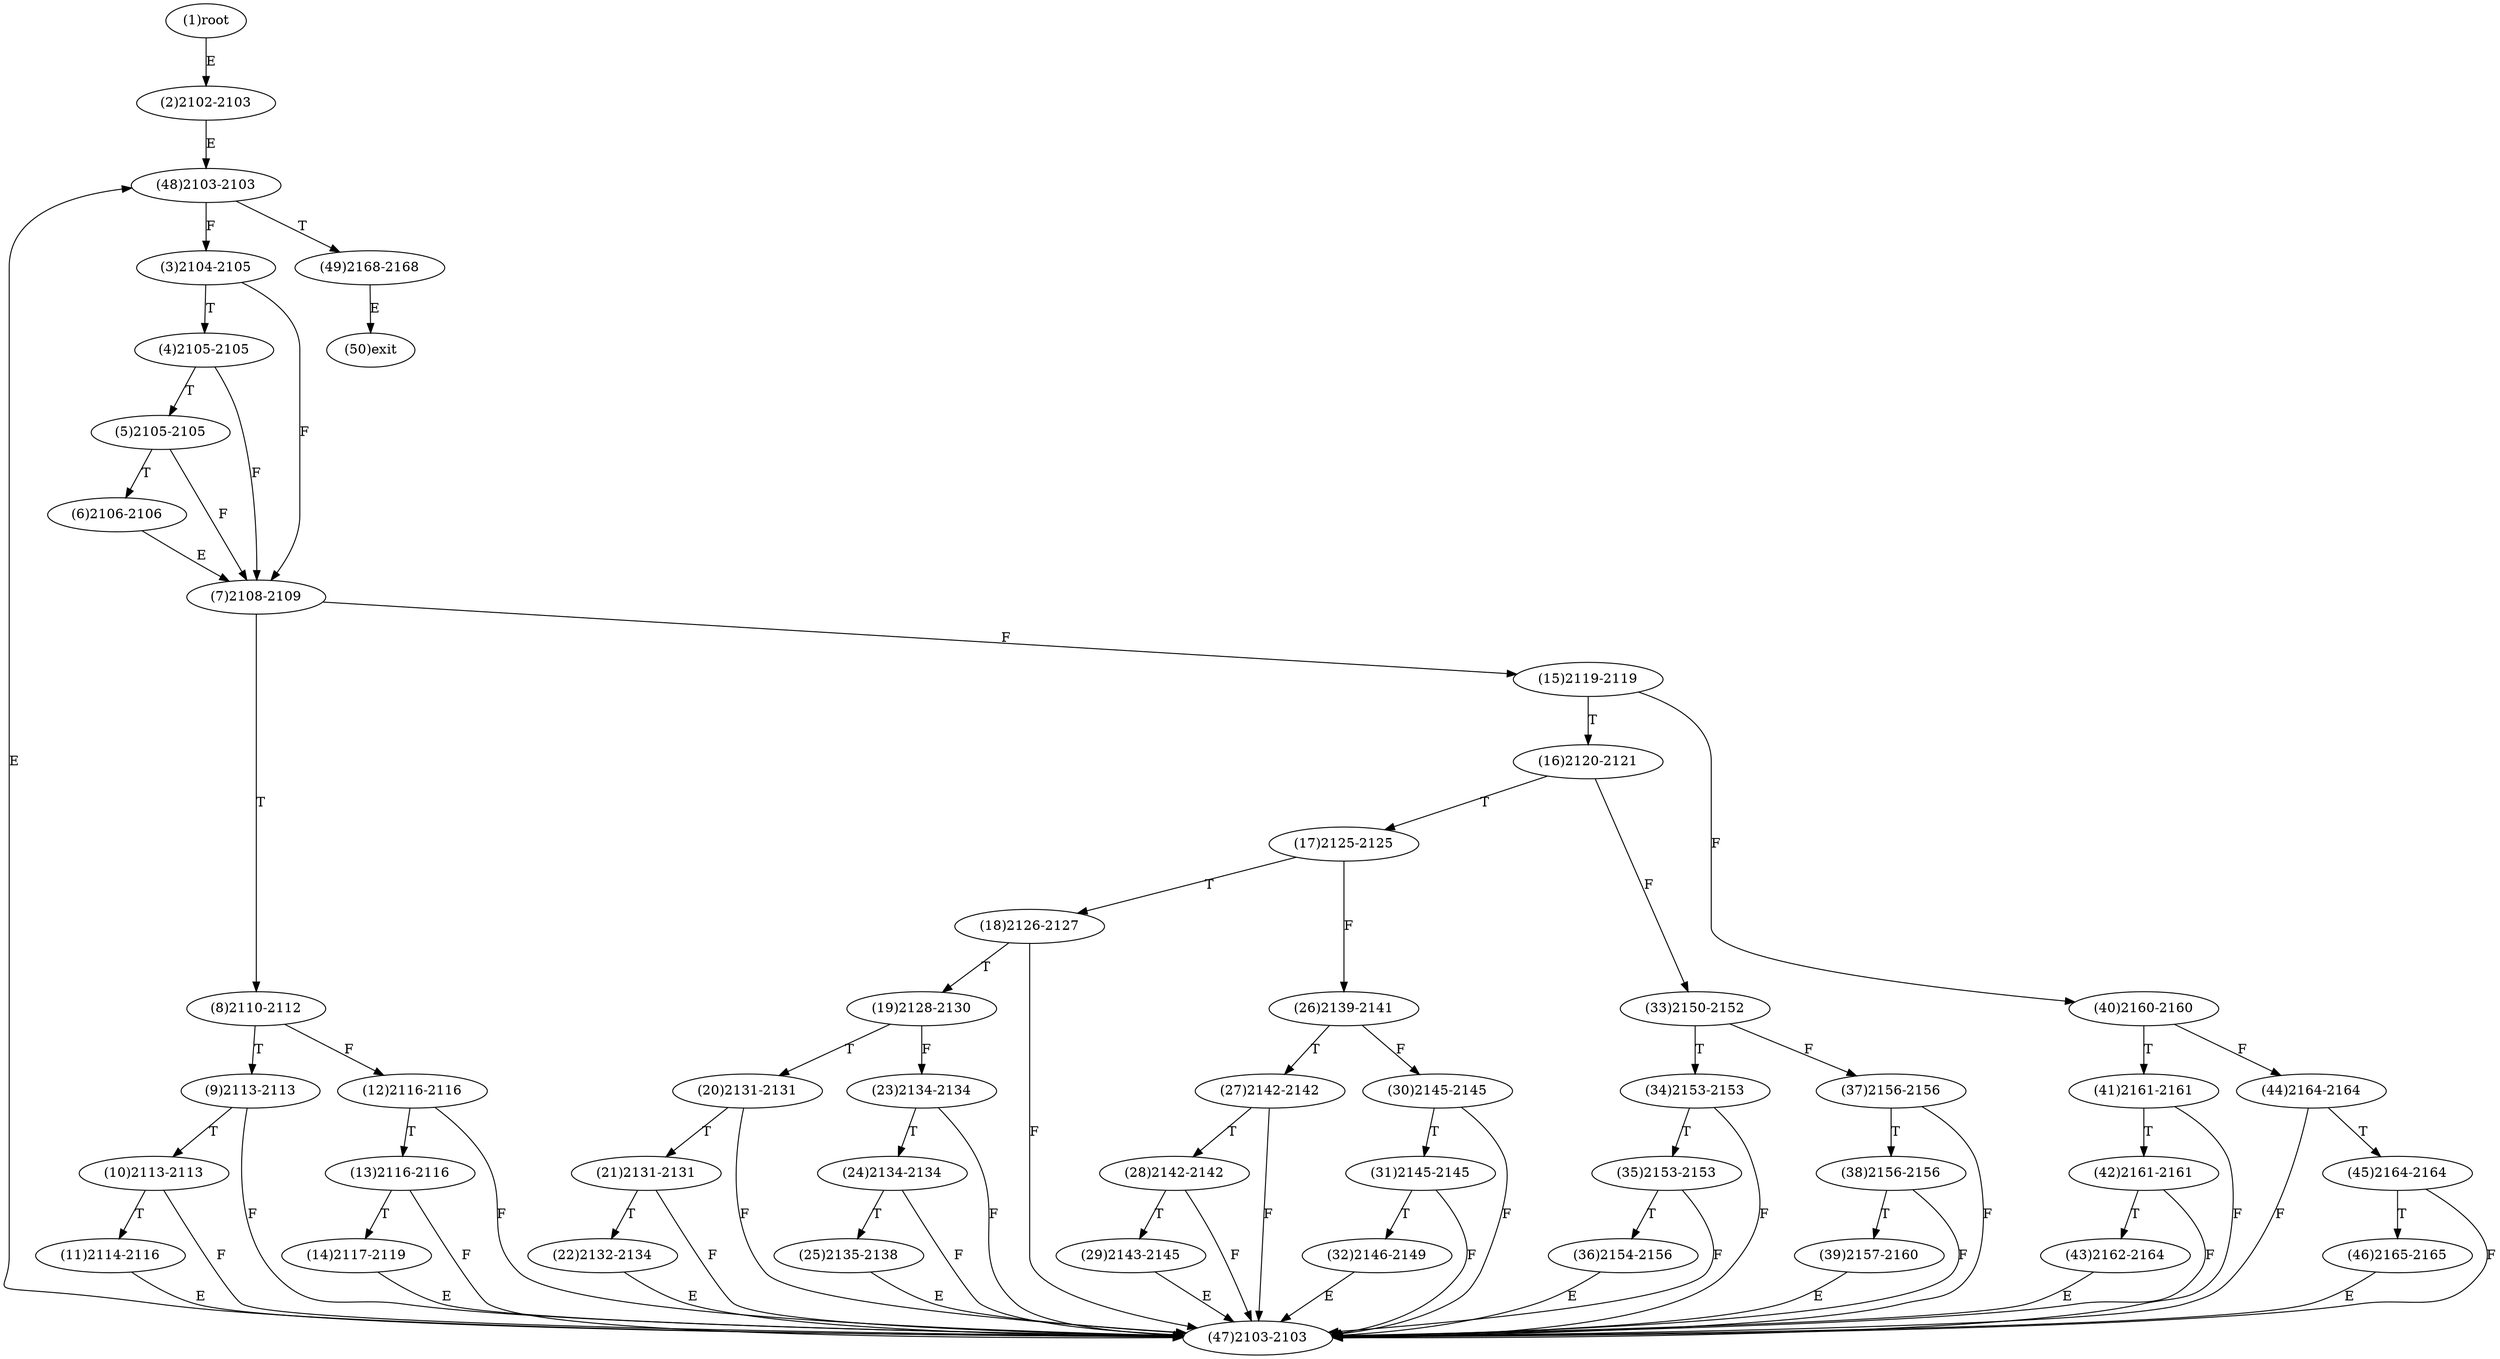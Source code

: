 digraph "" { 
1[ label="(1)root"];
2[ label="(2)2102-2103"];
3[ label="(3)2104-2105"];
4[ label="(4)2105-2105"];
5[ label="(5)2105-2105"];
6[ label="(6)2106-2106"];
7[ label="(7)2108-2109"];
8[ label="(8)2110-2112"];
9[ label="(9)2113-2113"];
10[ label="(10)2113-2113"];
11[ label="(11)2114-2116"];
12[ label="(12)2116-2116"];
13[ label="(13)2116-2116"];
14[ label="(14)2117-2119"];
15[ label="(15)2119-2119"];
17[ label="(17)2125-2125"];
16[ label="(16)2120-2121"];
19[ label="(19)2128-2130"];
18[ label="(18)2126-2127"];
21[ label="(21)2131-2131"];
20[ label="(20)2131-2131"];
23[ label="(23)2134-2134"];
22[ label="(22)2132-2134"];
25[ label="(25)2135-2138"];
24[ label="(24)2134-2134"];
27[ label="(27)2142-2142"];
26[ label="(26)2139-2141"];
29[ label="(29)2143-2145"];
28[ label="(28)2142-2142"];
31[ label="(31)2145-2145"];
30[ label="(30)2145-2145"];
34[ label="(34)2153-2153"];
35[ label="(35)2153-2153"];
32[ label="(32)2146-2149"];
33[ label="(33)2150-2152"];
38[ label="(38)2156-2156"];
39[ label="(39)2157-2160"];
36[ label="(36)2154-2156"];
37[ label="(37)2156-2156"];
42[ label="(42)2161-2161"];
43[ label="(43)2162-2164"];
40[ label="(40)2160-2160"];
41[ label="(41)2161-2161"];
46[ label="(46)2165-2165"];
47[ label="(47)2103-2103"];
44[ label="(44)2164-2164"];
45[ label="(45)2164-2164"];
50[ label="(50)exit"];
49[ label="(49)2168-2168"];
48[ label="(48)2103-2103"];
1->2[ label="E"];
2->48[ label="E"];
3->7[ label="F"];
3->4[ label="T"];
4->7[ label="F"];
4->5[ label="T"];
5->7[ label="F"];
5->6[ label="T"];
6->7[ label="E"];
7->15[ label="F"];
7->8[ label="T"];
8->12[ label="F"];
8->9[ label="T"];
9->47[ label="F"];
9->10[ label="T"];
10->47[ label="F"];
10->11[ label="T"];
11->47[ label="E"];
12->47[ label="F"];
12->13[ label="T"];
13->47[ label="F"];
13->14[ label="T"];
14->47[ label="E"];
15->40[ label="F"];
15->16[ label="T"];
16->33[ label="F"];
16->17[ label="T"];
17->26[ label="F"];
17->18[ label="T"];
18->47[ label="F"];
18->19[ label="T"];
19->23[ label="F"];
19->20[ label="T"];
20->47[ label="F"];
20->21[ label="T"];
21->47[ label="F"];
21->22[ label="T"];
22->47[ label="E"];
23->47[ label="F"];
23->24[ label="T"];
24->47[ label="F"];
24->25[ label="T"];
25->47[ label="E"];
26->30[ label="F"];
26->27[ label="T"];
27->47[ label="F"];
27->28[ label="T"];
28->47[ label="F"];
28->29[ label="T"];
29->47[ label="E"];
30->47[ label="F"];
30->31[ label="T"];
31->47[ label="F"];
31->32[ label="T"];
32->47[ label="E"];
33->37[ label="F"];
33->34[ label="T"];
34->47[ label="F"];
34->35[ label="T"];
35->47[ label="F"];
35->36[ label="T"];
36->47[ label="E"];
37->47[ label="F"];
37->38[ label="T"];
38->47[ label="F"];
38->39[ label="T"];
39->47[ label="E"];
40->44[ label="F"];
40->41[ label="T"];
41->47[ label="F"];
41->42[ label="T"];
42->47[ label="F"];
42->43[ label="T"];
43->47[ label="E"];
44->47[ label="F"];
44->45[ label="T"];
45->47[ label="F"];
45->46[ label="T"];
46->47[ label="E"];
47->48[ label="E"];
48->3[ label="F"];
48->49[ label="T"];
49->50[ label="E"];
}